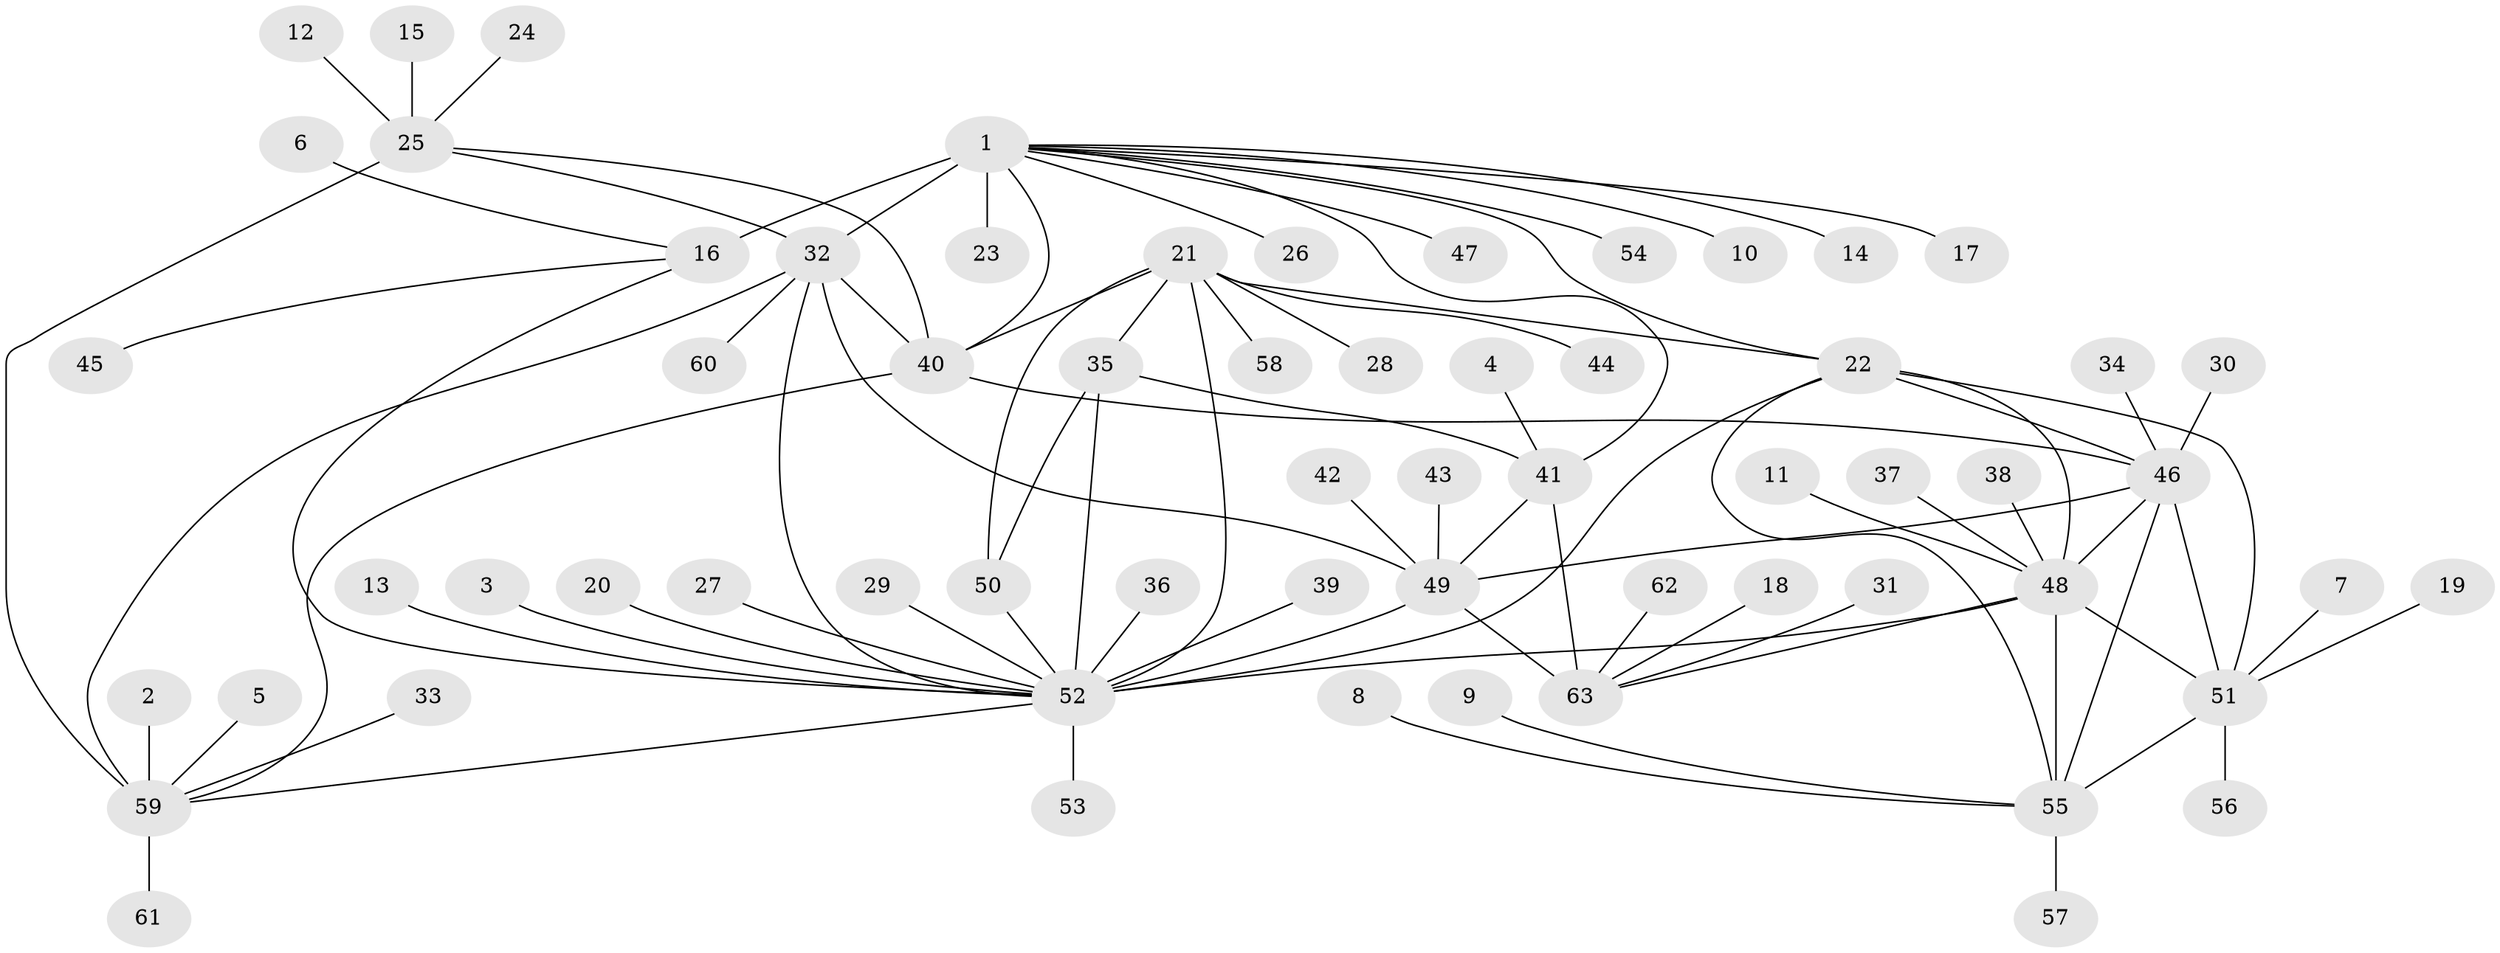 // original degree distribution, {10: 0.06349206349206349, 6: 0.023809523809523808, 7: 0.03968253968253968, 8: 0.047619047619047616, 5: 0.015873015873015872, 11: 0.015873015873015872, 9: 0.015873015873015872, 12: 0.015873015873015872, 2: 0.11904761904761904, 1: 0.5952380952380952, 3: 0.047619047619047616}
// Generated by graph-tools (version 1.1) at 2025/50/03/09/25 03:50:36]
// undirected, 63 vertices, 88 edges
graph export_dot {
graph [start="1"]
  node [color=gray90,style=filled];
  1;
  2;
  3;
  4;
  5;
  6;
  7;
  8;
  9;
  10;
  11;
  12;
  13;
  14;
  15;
  16;
  17;
  18;
  19;
  20;
  21;
  22;
  23;
  24;
  25;
  26;
  27;
  28;
  29;
  30;
  31;
  32;
  33;
  34;
  35;
  36;
  37;
  38;
  39;
  40;
  41;
  42;
  43;
  44;
  45;
  46;
  47;
  48;
  49;
  50;
  51;
  52;
  53;
  54;
  55;
  56;
  57;
  58;
  59;
  60;
  61;
  62;
  63;
  1 -- 10 [weight=1.0];
  1 -- 14 [weight=1.0];
  1 -- 16 [weight=8.0];
  1 -- 17 [weight=1.0];
  1 -- 22 [weight=1.0];
  1 -- 23 [weight=1.0];
  1 -- 26 [weight=1.0];
  1 -- 32 [weight=1.0];
  1 -- 40 [weight=1.0];
  1 -- 41 [weight=1.0];
  1 -- 47 [weight=1.0];
  1 -- 54 [weight=1.0];
  2 -- 59 [weight=1.0];
  3 -- 52 [weight=1.0];
  4 -- 41 [weight=1.0];
  5 -- 59 [weight=1.0];
  6 -- 16 [weight=1.0];
  7 -- 51 [weight=1.0];
  8 -- 55 [weight=1.0];
  9 -- 55 [weight=1.0];
  11 -- 48 [weight=1.0];
  12 -- 25 [weight=1.0];
  13 -- 52 [weight=1.0];
  15 -- 25 [weight=1.0];
  16 -- 45 [weight=1.0];
  16 -- 52 [weight=1.0];
  18 -- 63 [weight=1.0];
  19 -- 51 [weight=1.0];
  20 -- 52 [weight=1.0];
  21 -- 22 [weight=1.0];
  21 -- 28 [weight=1.0];
  21 -- 35 [weight=1.0];
  21 -- 40 [weight=1.0];
  21 -- 44 [weight=1.0];
  21 -- 50 [weight=1.0];
  21 -- 52 [weight=3.0];
  21 -- 58 [weight=1.0];
  22 -- 46 [weight=1.0];
  22 -- 48 [weight=2.0];
  22 -- 51 [weight=1.0];
  22 -- 52 [weight=1.0];
  22 -- 55 [weight=1.0];
  24 -- 25 [weight=1.0];
  25 -- 32 [weight=1.0];
  25 -- 40 [weight=1.0];
  25 -- 59 [weight=3.0];
  27 -- 52 [weight=1.0];
  29 -- 52 [weight=1.0];
  30 -- 46 [weight=1.0];
  31 -- 63 [weight=1.0];
  32 -- 40 [weight=1.0];
  32 -- 49 [weight=1.0];
  32 -- 52 [weight=1.0];
  32 -- 59 [weight=3.0];
  32 -- 60 [weight=1.0];
  33 -- 59 [weight=1.0];
  34 -- 46 [weight=1.0];
  35 -- 41 [weight=1.0];
  35 -- 50 [weight=1.0];
  35 -- 52 [weight=3.0];
  36 -- 52 [weight=1.0];
  37 -- 48 [weight=1.0];
  38 -- 48 [weight=1.0];
  39 -- 52 [weight=1.0];
  40 -- 46 [weight=1.0];
  40 -- 59 [weight=3.0];
  41 -- 49 [weight=1.0];
  41 -- 63 [weight=4.0];
  42 -- 49 [weight=1.0];
  43 -- 49 [weight=1.0];
  46 -- 48 [weight=2.0];
  46 -- 49 [weight=1.0];
  46 -- 51 [weight=1.0];
  46 -- 55 [weight=1.0];
  48 -- 51 [weight=2.0];
  48 -- 52 [weight=2.0];
  48 -- 55 [weight=2.0];
  48 -- 63 [weight=1.0];
  49 -- 52 [weight=1.0];
  49 -- 63 [weight=4.0];
  50 -- 52 [weight=3.0];
  51 -- 55 [weight=1.0];
  51 -- 56 [weight=1.0];
  52 -- 53 [weight=1.0];
  52 -- 59 [weight=1.0];
  55 -- 57 [weight=1.0];
  59 -- 61 [weight=1.0];
  62 -- 63 [weight=1.0];
}
